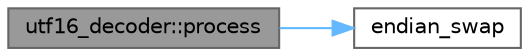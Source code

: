 digraph "utf16_decoder::process"
{
 // INTERACTIVE_SVG=YES
 // LATEX_PDF_SIZE
  bgcolor="transparent";
  edge [fontname=Helvetica,fontsize=10,labelfontname=Helvetica,labelfontsize=10];
  node [fontname=Helvetica,fontsize=10,shape=box,height=0.2,width=0.4];
  rankdir="LR";
  Node1 [id="Node000001",label="utf16_decoder::process",height=0.2,width=0.4,color="gray40", fillcolor="grey60", style="filled", fontcolor="black",tooltip=" "];
  Node1 -> Node2 [id="edge1_Node000001_Node000002",color="steelblue1",style="solid",tooltip=" "];
  Node2 [id="Node000002",label="endian_swap",height=0.2,width=0.4,color="grey40", fillcolor="white", style="filled",URL="$db/d20/pugixml_8cpp.html#a6d31b21cfa4167d79865a7797b33f3f1",tooltip=" "];
}
